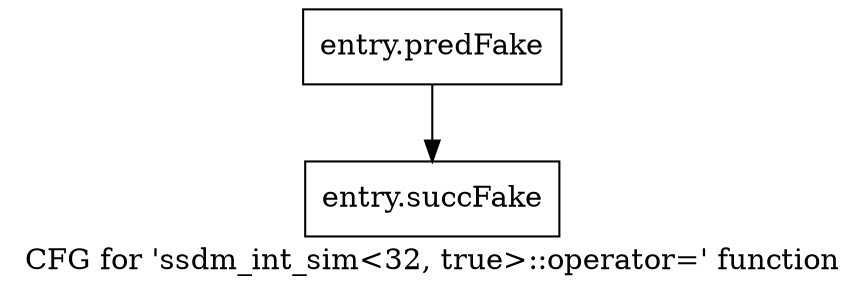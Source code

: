 digraph "CFG for 'ssdm_int_sim\<32, true\>::operator=' function" {
	label="CFG for 'ssdm_int_sim\<32, true\>::operator=' function";

	Node0x592ee80 [shape=record,filename="",linenumber="",label="{entry.predFake}"];
	Node0x592ee80 -> Node0x5ac7bc0[ callList="" memoryops="" filename="/home/omerfaruk/tools/Xilinx/Vitis_HLS/2023.2/include/etc/ap_common.h" execusionnum="0"];
	Node0x5ac7bc0 [shape=record,filename="/home/omerfaruk/tools/Xilinx/Vitis_HLS/2023.2/include/etc/ap_common.h",linenumber="657",label="{entry.succFake}"];
}
